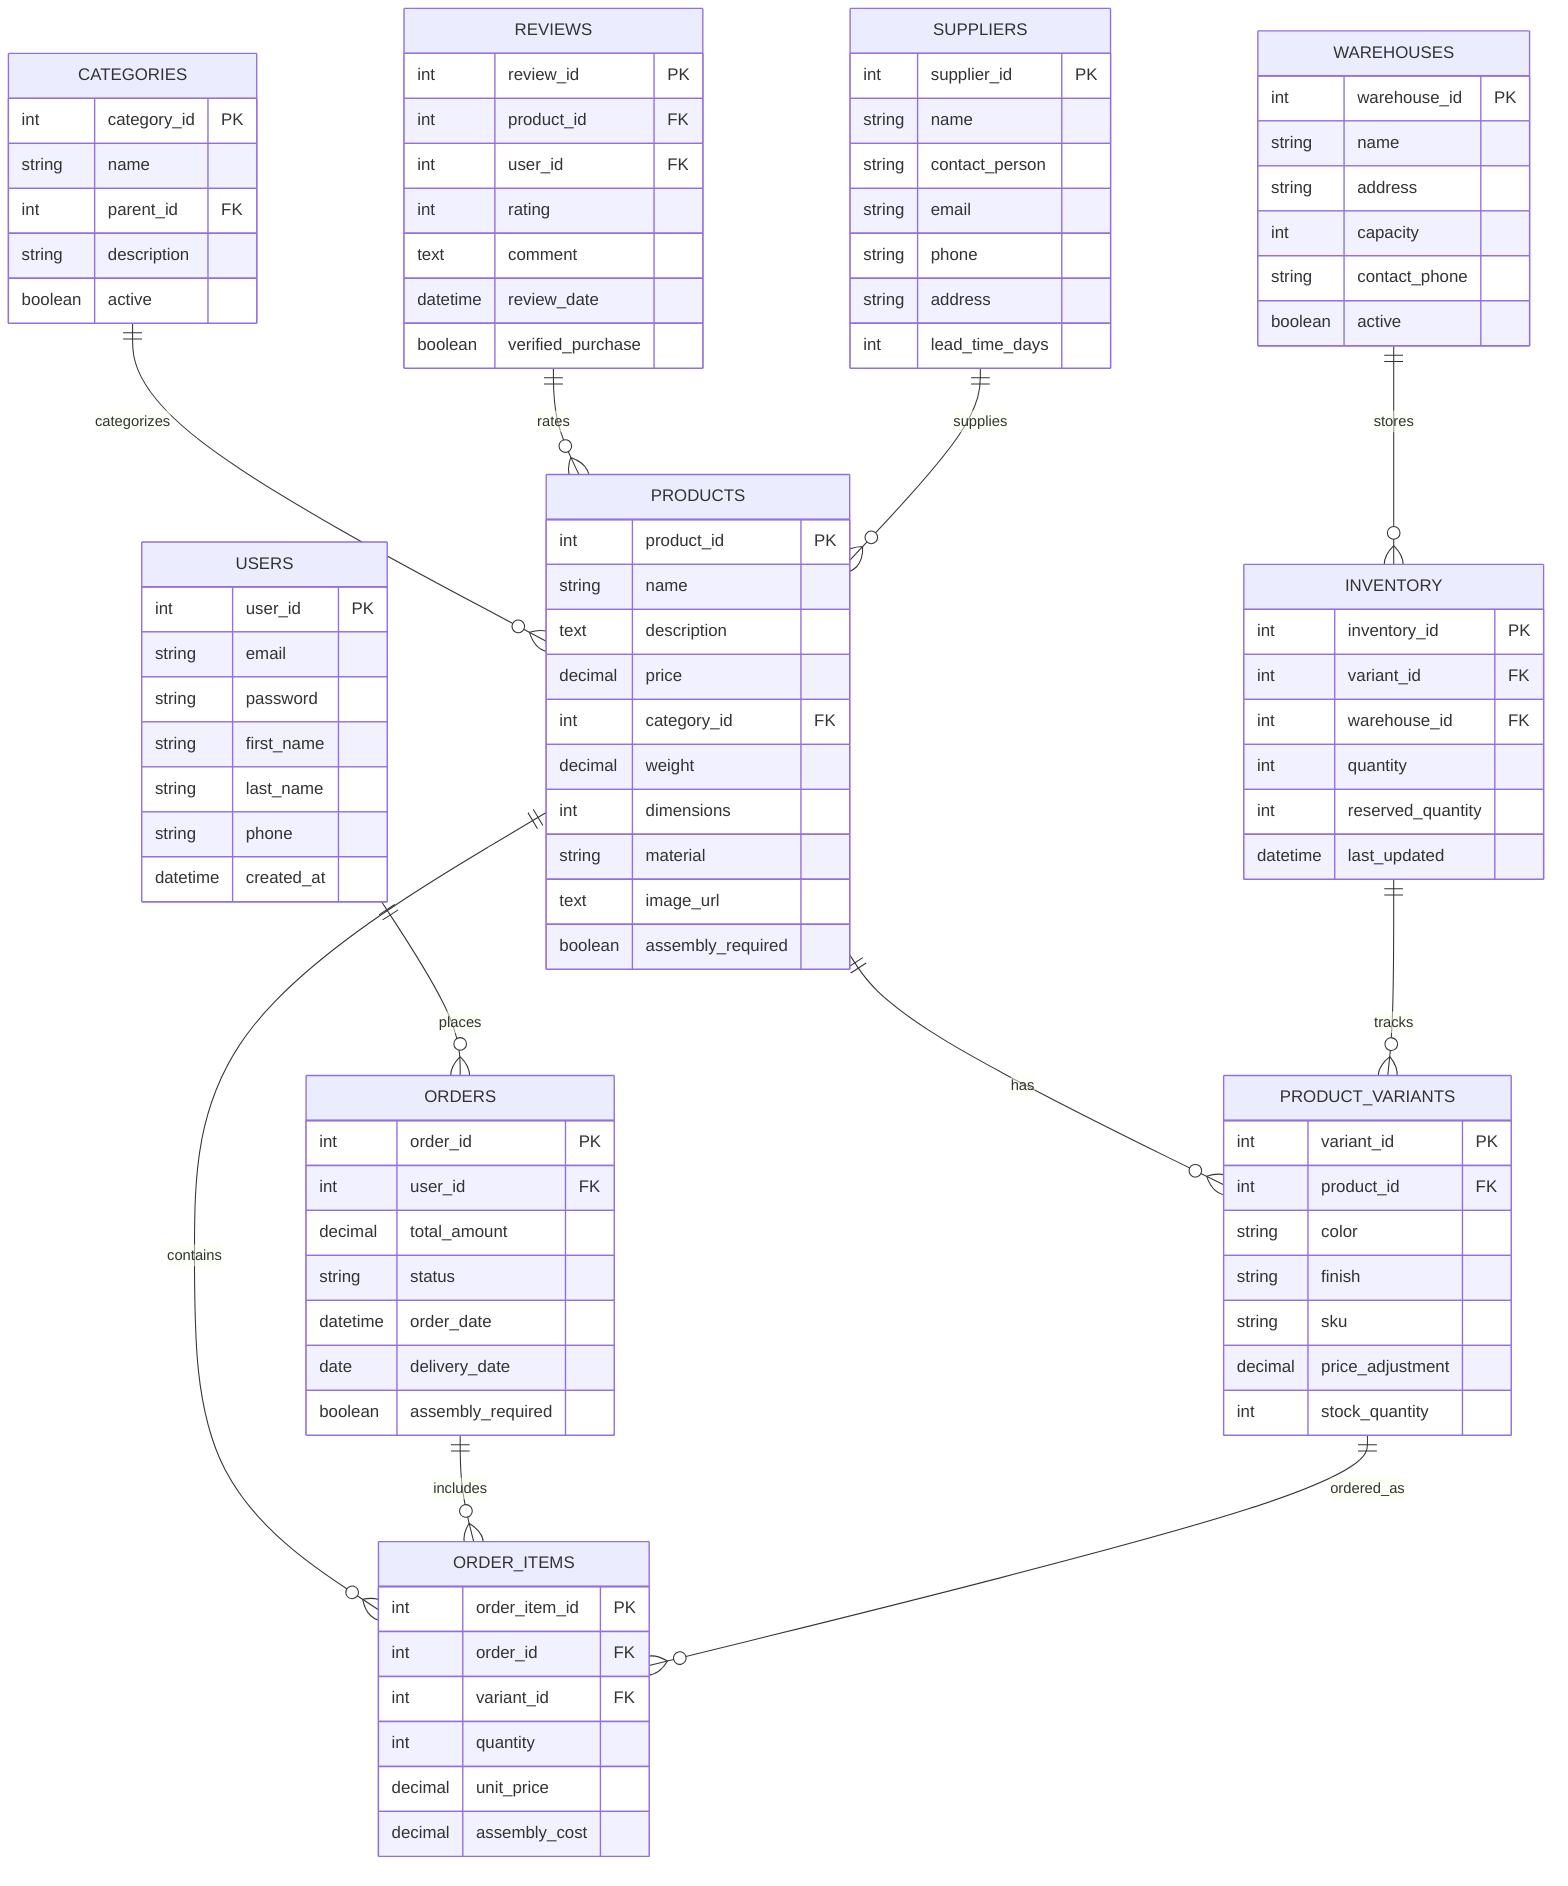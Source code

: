 erDiagram
    USERS ||--o{ ORDERS : places
    USERS {
        int user_id PK
        string email
        string password
        string first_name
        string last_name
        string phone
        datetime created_at
    }
    
    PRODUCTS ||--o{ PRODUCT_VARIANTS : has
    PRODUCTS ||--o{ ORDER_ITEMS : contains
    PRODUCTS {
        int product_id PK
        string name
        text description
        decimal price
        int category_id FK
        decimal weight
        int dimensions
        string material
        text image_url
        boolean assembly_required
    }

    CATEGORIES ||--o{ PRODUCTS : categorizes
    CATEGORIES {
        int category_id PK
        string name
        int parent_id FK
        string description
        boolean active
    }

    ORDERS ||--o{ ORDER_ITEMS : includes
    ORDERS {
        int order_id PK
        int user_id FK
        decimal total_amount
        string status
        datetime order_date
        date delivery_date
        boolean assembly_required
    }

    PRODUCT_VARIANTS ||--o{ ORDER_ITEMS : ordered_as
    PRODUCT_VARIANTS {
        int variant_id PK
        int product_id FK
        string color
        string finish
        string sku
        decimal price_adjustment
        int stock_quantity
    }

    ORDER_ITEMS {
        int order_item_id PK
        int order_id FK
        int variant_id FK
        int quantity
        decimal unit_price
        decimal assembly_cost
    }

    INVENTORY ||--o{ PRODUCT_VARIANTS : tracks
    INVENTORY {
        int inventory_id PK
        int variant_id FK
        int warehouse_id FK
        int quantity
        int reserved_quantity
        datetime last_updated
    }

    WAREHOUSES ||--o{ INVENTORY : stores
    WAREHOUSES {
        int warehouse_id PK
        string name
        string address
        int capacity
        string contact_phone
        boolean active
    }

    REVIEWS ||--o{ PRODUCTS : rates
    REVIEWS {
        int review_id PK
        int product_id FK
        int user_id FK
        int rating
        text comment
        datetime review_date
        boolean verified_purchase
    }

    SUPPLIERS ||--o{ PRODUCTS : supplies
    SUPPLIERS {
        int supplier_id PK
        string name
        string contact_person
        string email
        string phone
        string address
        int lead_time_days
    }
